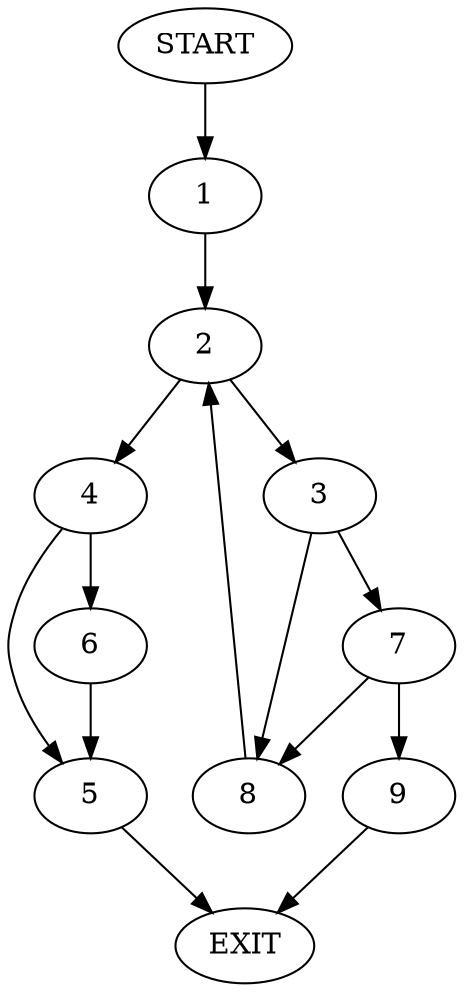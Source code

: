 digraph {
0 [label="START"]
10 [label="EXIT"]
0 -> 1
1 -> 2
2 -> 3
2 -> 4
4 -> 5
4 -> 6
3 -> 7
3 -> 8
7 -> 8
7 -> 9
8 -> 2
9 -> 10
5 -> 10
6 -> 5
}
